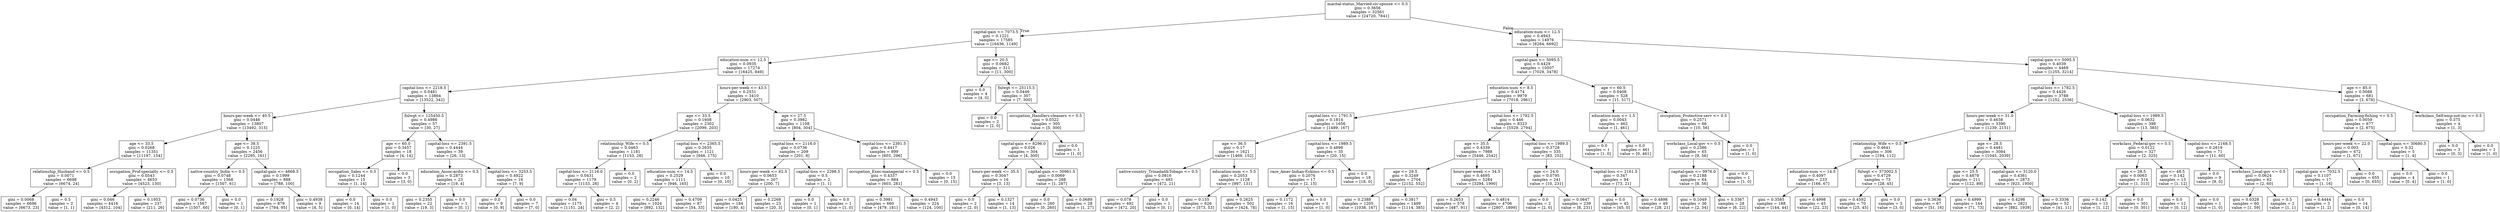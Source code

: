 digraph Tree {
node [shape=box] ;
0 [label="marital-status_Married-civ-spouse <= 0.5\ngini = 0.3656\nsamples = 32561\nvalue = [24720, 7841]"] ;
1 [label="capital-gain <= 7073.5\ngini = 0.1221\nsamples = 17585\nvalue = [16436, 1149]"] ;
0 -> 1 [labeldistance=2.5, labelangle=45, headlabel="True"] ;
2 [label="education-num <= 12.5\ngini = 0.0935\nsamples = 17274\nvalue = [16425, 849]"] ;
1 -> 2 ;
3 [label="capital-loss <= 2218.5\ngini = 0.0481\nsamples = 13864\nvalue = [13522, 342]"] ;
2 -> 3 ;
4 [label="hours-per-week <= 40.5\ngini = 0.0446\nsamples = 13807\nvalue = [13492, 315]"] ;
3 -> 4 ;
5 [label="age <= 33.5\ngini = 0.0268\nsamples = 11351\nvalue = [11197, 154]"] ;
4 -> 5 ;
6 [label="relationship_Husband <= 0.5\ngini = 0.0071\nsamples = 6698\nvalue = [6674, 24]"] ;
5 -> 6 ;
7 [label="gini = 0.0068\nsamples = 6696\nvalue = [6673, 23]"] ;
6 -> 7 ;
8 [label="gini = 0.5\nsamples = 2\nvalue = [1, 1]"] ;
6 -> 8 ;
9 [label="occupation_Prof-specialty <= 0.5\ngini = 0.0543\nsamples = 4653\nvalue = [4523, 130]"] ;
5 -> 9 ;
10 [label="gini = 0.046\nsamples = 4416\nvalue = [4312, 104]"] ;
9 -> 10 ;
11 [label="gini = 0.1953\nsamples = 237\nvalue = [211, 26]"] ;
9 -> 11 ;
12 [label="age <= 38.5\ngini = 0.1225\nsamples = 2456\nvalue = [2295, 161]"] ;
4 -> 12 ;
13 [label="native-country_India <= 0.5\ngini = 0.0748\nsamples = 1568\nvalue = [1507, 61]"] ;
12 -> 13 ;
14 [label="gini = 0.0736\nsamples = 1567\nvalue = [1507, 60]"] ;
13 -> 14 ;
15 [label="gini = 0.0\nsamples = 1\nvalue = [0, 1]"] ;
13 -> 15 ;
16 [label="capital-gain <= 4668.5\ngini = 0.1999\nsamples = 888\nvalue = [788, 100]"] ;
12 -> 16 ;
17 [label="gini = 0.1928\nsamples = 879\nvalue = [784, 95]"] ;
16 -> 17 ;
18 [label="gini = 0.4938\nsamples = 9\nvalue = [4, 5]"] ;
16 -> 18 ;
19 [label="fnlwgt <= 125450.5\ngini = 0.4986\nsamples = 57\nvalue = [30, 27]"] ;
3 -> 19 ;
20 [label="age <= 60.0\ngini = 0.3457\nsamples = 18\nvalue = [4, 14]"] ;
19 -> 20 ;
21 [label="occupation_Sales <= 0.5\ngini = 0.1244\nsamples = 15\nvalue = [1, 14]"] ;
20 -> 21 ;
22 [label="gini = 0.0\nsamples = 14\nvalue = [0, 14]"] ;
21 -> 22 ;
23 [label="gini = 0.0\nsamples = 1\nvalue = [1, 0]"] ;
21 -> 23 ;
24 [label="gini = 0.0\nsamples = 3\nvalue = [3, 0]"] ;
20 -> 24 ;
25 [label="capital-loss <= 2391.5\ngini = 0.4444\nsamples = 39\nvalue = [26, 13]"] ;
19 -> 25 ;
26 [label="education_Assoc-acdm <= 0.5\ngini = 0.2873\nsamples = 23\nvalue = [19, 4]"] ;
25 -> 26 ;
27 [label="gini = 0.2355\nsamples = 22\nvalue = [19, 3]"] ;
26 -> 27 ;
28 [label="gini = 0.0\nsamples = 1\nvalue = [0, 1]"] ;
26 -> 28 ;
29 [label="capital-loss <= 3253.5\ngini = 0.4922\nsamples = 16\nvalue = [7, 9]"] ;
25 -> 29 ;
30 [label="gini = 0.0\nsamples = 9\nvalue = [0, 9]"] ;
29 -> 30 ;
31 [label="gini = 0.0\nsamples = 7\nvalue = [7, 0]"] ;
29 -> 31 ;
32 [label="hours-per-week <= 43.5\ngini = 0.2531\nsamples = 3410\nvalue = [2903, 507]"] ;
2 -> 32 ;
33 [label="age <= 33.5\ngini = 0.1608\nsamples = 2302\nvalue = [2099, 203]"] ;
32 -> 33 ;
34 [label="relationship_Wife <= 0.5\ngini = 0.0463\nsamples = 1181\nvalue = [1153, 28]"] ;
33 -> 34 ;
35 [label="capital-loss <= 2116.0\ngini = 0.0431\nsamples = 1179\nvalue = [1153, 26]"] ;
34 -> 35 ;
36 [label="gini = 0.04\nsamples = 1175\nvalue = [1151, 24]"] ;
35 -> 36 ;
37 [label="gini = 0.5\nsamples = 4\nvalue = [2, 2]"] ;
35 -> 37 ;
38 [label="gini = 0.0\nsamples = 2\nvalue = [0, 2]"] ;
34 -> 38 ;
39 [label="capital-loss <= 2365.5\ngini = 0.2635\nsamples = 1121\nvalue = [946, 175]"] ;
33 -> 39 ;
40 [label="education-num <= 14.5\ngini = 0.2529\nsamples = 1111\nvalue = [946, 165]"] ;
39 -> 40 ;
41 [label="gini = 0.2246\nsamples = 1024\nvalue = [892, 132]"] ;
40 -> 41 ;
42 [label="gini = 0.4709\nsamples = 87\nvalue = [54, 33]"] ;
40 -> 42 ;
43 [label="gini = 0.0\nsamples = 10\nvalue = [0, 10]"] ;
39 -> 43 ;
44 [label="age <= 27.5\ngini = 0.3982\nsamples = 1108\nvalue = [804, 304]"] ;
32 -> 44 ;
45 [label="capital-loss <= 2116.0\ngini = 0.0736\nsamples = 209\nvalue = [201, 8]"] ;
44 -> 45 ;
46 [label="hours-per-week <= 62.5\ngini = 0.0653\nsamples = 207\nvalue = [200, 7]"] ;
45 -> 46 ;
47 [label="gini = 0.0425\nsamples = 184\nvalue = [180, 4]"] ;
46 -> 47 ;
48 [label="gini = 0.2268\nsamples = 23\nvalue = [20, 3]"] ;
46 -> 48 ;
49 [label="capital-loss <= 2298.5\ngini = 0.5\nsamples = 2\nvalue = [1, 1]"] ;
45 -> 49 ;
50 [label="gini = 0.0\nsamples = 1\nvalue = [0, 1]"] ;
49 -> 50 ;
51 [label="gini = 0.0\nsamples = 1\nvalue = [1, 0]"] ;
49 -> 51 ;
52 [label="capital-loss <= 2391.5\ngini = 0.4417\nsamples = 899\nvalue = [603, 296]"] ;
44 -> 52 ;
53 [label="occupation_Exec-managerial <= 0.5\ngini = 0.4337\nsamples = 884\nvalue = [603, 281]"] ;
52 -> 53 ;
54 [label="gini = 0.3981\nsamples = 660\nvalue = [479, 181]"] ;
53 -> 54 ;
55 [label="gini = 0.4943\nsamples = 224\nvalue = [124, 100]"] ;
53 -> 55 ;
56 [label="gini = 0.0\nsamples = 15\nvalue = [0, 15]"] ;
52 -> 56 ;
57 [label="age <= 20.5\ngini = 0.0682\nsamples = 311\nvalue = [11, 300]"] ;
1 -> 57 ;
58 [label="gini = 0.0\nsamples = 4\nvalue = [4, 0]"] ;
57 -> 58 ;
59 [label="fnlwgt <= 25115.5\ngini = 0.0446\nsamples = 307\nvalue = [7, 300]"] ;
57 -> 59 ;
60 [label="gini = 0.0\nsamples = 2\nvalue = [2, 0]"] ;
59 -> 60 ;
61 [label="occupation_Handlers-cleaners <= 0.5\ngini = 0.0322\nsamples = 305\nvalue = [5, 300]"] ;
59 -> 61 ;
62 [label="capital-gain <= 8296.0\ngini = 0.026\nsamples = 304\nvalue = [4, 300]"] ;
61 -> 62 ;
63 [label="hours-per-week <= 35.5\ngini = 0.3047\nsamples = 16\nvalue = [3, 13]"] ;
62 -> 63 ;
64 [label="gini = 0.0\nsamples = 2\nvalue = [2, 0]"] ;
63 -> 64 ;
65 [label="gini = 0.1327\nsamples = 14\nvalue = [1, 13]"] ;
63 -> 65 ;
66 [label="capital-gain <= 30961.5\ngini = 0.0069\nsamples = 288\nvalue = [1, 287]"] ;
62 -> 66 ;
67 [label="gini = 0.0\nsamples = 260\nvalue = [0, 260]"] ;
66 -> 67 ;
68 [label="gini = 0.0689\nsamples = 28\nvalue = [1, 27]"] ;
66 -> 68 ;
69 [label="gini = 0.0\nsamples = 1\nvalue = [1, 0]"] ;
61 -> 69 ;
70 [label="education-num <= 12.5\ngini = 0.4943\nsamples = 14976\nvalue = [8284, 6692]"] ;
0 -> 70 [labeldistance=2.5, labelangle=-45, headlabel="False"] ;
71 [label="capital-gain <= 5095.5\ngini = 0.4429\nsamples = 10507\nvalue = [7029, 3478]"] ;
70 -> 71 ;
72 [label="education-num <= 8.5\ngini = 0.4174\nsamples = 9979\nvalue = [7018, 2961]"] ;
71 -> 72 ;
73 [label="capital-loss <= 1791.5\ngini = 0.1814\nsamples = 1656\nvalue = [1489, 167]"] ;
72 -> 73 ;
74 [label="age <= 36.5\ngini = 0.17\nsamples = 1621\nvalue = [1469, 152]"] ;
73 -> 74 ;
75 [label="native-country_Trinadad&Tobago <= 0.5\ngini = 0.0816\nsamples = 493\nvalue = [472, 21]"] ;
74 -> 75 ;
76 [label="gini = 0.078\nsamples = 492\nvalue = [472, 20]"] ;
75 -> 76 ;
77 [label="gini = 0.0\nsamples = 1\nvalue = [0, 1]"] ;
75 -> 77 ;
78 [label="education-num <= 5.5\ngini = 0.2053\nsamples = 1128\nvalue = [997, 131]"] ;
74 -> 78 ;
79 [label="gini = 0.155\nsamples = 626\nvalue = [573, 53]"] ;
78 -> 79 ;
80 [label="gini = 0.2625\nsamples = 502\nvalue = [424, 78]"] ;
78 -> 80 ;
81 [label="capital-loss <= 1989.5\ngini = 0.4898\nsamples = 35\nvalue = [20, 15]"] ;
73 -> 81 ;
82 [label="race_Amer-Indian-Eskimo <= 0.5\ngini = 0.2076\nsamples = 17\nvalue = [2, 15]"] ;
81 -> 82 ;
83 [label="gini = 0.1172\nsamples = 16\nvalue = [1, 15]"] ;
82 -> 83 ;
84 [label="gini = 0.0\nsamples = 1\nvalue = [1, 0]"] ;
82 -> 84 ;
85 [label="gini = 0.0\nsamples = 18\nvalue = [18, 0]"] ;
81 -> 85 ;
86 [label="capital-loss <= 1782.5\ngini = 0.446\nsamples = 8323\nvalue = [5529, 2794]"] ;
72 -> 86 ;
87 [label="age <= 35.5\ngini = 0.4339\nsamples = 7988\nvalue = [5446, 2542]"] ;
86 -> 87 ;
88 [label="age <= 29.5\ngini = 0.3249\nsamples = 2704\nvalue = [2152, 552]"] ;
87 -> 88 ;
89 [label="gini = 0.2388\nsamples = 1205\nvalue = [1038, 167]"] ;
88 -> 89 ;
90 [label="gini = 0.3817\nsamples = 1499\nvalue = [1114, 385]"] ;
88 -> 90 ;
91 [label="hours-per-week <= 34.5\ngini = 0.4695\nsamples = 5284\nvalue = [3294, 1990]"] ;
87 -> 91 ;
92 [label="gini = 0.2653\nsamples = 578\nvalue = [487, 91]"] ;
91 -> 92 ;
93 [label="gini = 0.4814\nsamples = 4706\nvalue = [2807, 1899]"] ;
91 -> 93 ;
94 [label="capital-loss <= 1989.5\ngini = 0.3728\nsamples = 335\nvalue = [83, 252]"] ;
86 -> 94 ;
95 [label="age <= 24.0\ngini = 0.0795\nsamples = 241\nvalue = [10, 231]"] ;
94 -> 95 ;
96 [label="gini = 0.0\nsamples = 2\nvalue = [2, 0]"] ;
95 -> 96 ;
97 [label="gini = 0.0647\nsamples = 239\nvalue = [8, 231]"] ;
95 -> 97 ;
98 [label="capital-loss <= 2161.5\ngini = 0.347\nsamples = 94\nvalue = [73, 21]"] ;
94 -> 98 ;
99 [label="gini = 0.0\nsamples = 45\nvalue = [45, 0]"] ;
98 -> 99 ;
100 [label="gini = 0.4898\nsamples = 49\nvalue = [28, 21]"] ;
98 -> 100 ;
101 [label="age <= 60.5\ngini = 0.0408\nsamples = 528\nvalue = [11, 517]"] ;
71 -> 101 ;
102 [label="education-num <= 1.5\ngini = 0.0043\nsamples = 462\nvalue = [1, 461]"] ;
101 -> 102 ;
103 [label="gini = 0.0\nsamples = 1\nvalue = [1, 0]"] ;
102 -> 103 ;
104 [label="gini = 0.0\nsamples = 461\nvalue = [0, 461]"] ;
102 -> 104 ;
105 [label="occupation_Protective-serv <= 0.5\ngini = 0.2571\nsamples = 66\nvalue = [10, 56]"] ;
101 -> 105 ;
106 [label="workclass_Local-gov <= 0.5\ngini = 0.2386\nsamples = 65\nvalue = [9, 56]"] ;
105 -> 106 ;
107 [label="capital-gain <= 9976.0\ngini = 0.2188\nsamples = 64\nvalue = [8, 56]"] ;
106 -> 107 ;
108 [label="gini = 0.1049\nsamples = 36\nvalue = [2, 34]"] ;
107 -> 108 ;
109 [label="gini = 0.3367\nsamples = 28\nvalue = [6, 22]"] ;
107 -> 109 ;
110 [label="gini = 0.0\nsamples = 1\nvalue = [1, 0]"] ;
106 -> 110 ;
111 [label="gini = 0.0\nsamples = 1\nvalue = [1, 0]"] ;
105 -> 111 ;
112 [label="capital-gain <= 5095.5\ngini = 0.4039\nsamples = 4469\nvalue = [1255, 3214]"] ;
70 -> 112 ;
113 [label="capital-loss <= 1782.5\ngini = 0.4426\nsamples = 3788\nvalue = [1252, 2536]"] ;
112 -> 113 ;
114 [label="hours-per-week <= 31.0\ngini = 0.4638\nsamples = 3390\nvalue = [1239, 2151]"] ;
113 -> 114 ;
115 [label="relationship_Wife <= 0.5\ngini = 0.4641\nsamples = 306\nvalue = [194, 112]"] ;
114 -> 115 ;
116 [label="education-num <= 14.5\ngini = 0.4097\nsamples = 233\nvalue = [166, 67]"] ;
115 -> 116 ;
117 [label="gini = 0.3585\nsamples = 188\nvalue = [144, 44]"] ;
116 -> 117 ;
118 [label="gini = 0.4998\nsamples = 45\nvalue = [22, 23]"] ;
116 -> 118 ;
119 [label="fnlwgt <= 373002.5\ngini = 0.4729\nsamples = 73\nvalue = [28, 45]"] ;
115 -> 119 ;
120 [label="gini = 0.4592\nsamples = 70\nvalue = [25, 45]"] ;
119 -> 120 ;
121 [label="gini = 0.0\nsamples = 3\nvalue = [3, 0]"] ;
119 -> 121 ;
122 [label="age <= 28.5\ngini = 0.4481\nsamples = 3084\nvalue = [1045, 2039]"] ;
114 -> 122 ;
123 [label="age <= 25.5\ngini = 0.4878\nsamples = 211\nvalue = [122, 89]"] ;
122 -> 123 ;
124 [label="gini = 0.3636\nsamples = 67\nvalue = [51, 16]"] ;
123 -> 124 ;
125 [label="gini = 0.4999\nsamples = 144\nvalue = [71, 73]"] ;
123 -> 125 ;
126 [label="capital-gain <= 3120.0\ngini = 0.4361\nsamples = 2873\nvalue = [923, 1950]"] ;
122 -> 126 ;
127 [label="gini = 0.4298\nsamples = 2821\nvalue = [882, 1939]"] ;
126 -> 127 ;
128 [label="gini = 0.3336\nsamples = 52\nvalue = [41, 11]"] ;
126 -> 128 ;
129 [label="capital-loss <= 1989.5\ngini = 0.0632\nsamples = 398\nvalue = [13, 385]"] ;
113 -> 129 ;
130 [label="workclass_Federal-gov <= 0.5\ngini = 0.0122\nsamples = 327\nvalue = [2, 325]"] ;
129 -> 130 ;
131 [label="age <= 28.5\ngini = 0.0063\nsamples = 314\nvalue = [1, 313]"] ;
130 -> 131 ;
132 [label="gini = 0.142\nsamples = 13\nvalue = [1, 12]"] ;
131 -> 132 ;
133 [label="gini = 0.0\nsamples = 301\nvalue = [0, 301]"] ;
131 -> 133 ;
134 [label="age <= 48.5\ngini = 0.142\nsamples = 13\nvalue = [1, 12]"] ;
130 -> 134 ;
135 [label="gini = 0.0\nsamples = 12\nvalue = [0, 12]"] ;
134 -> 135 ;
136 [label="gini = 0.0\nsamples = 1\nvalue = [1, 0]"] ;
134 -> 136 ;
137 [label="capital-loss <= 2168.5\ngini = 0.2619\nsamples = 71\nvalue = [11, 60]"] ;
129 -> 137 ;
138 [label="gini = 0.0\nsamples = 9\nvalue = [9, 0]"] ;
137 -> 138 ;
139 [label="workclass_Local-gov <= 0.5\ngini = 0.0624\nsamples = 62\nvalue = [2, 60]"] ;
137 -> 139 ;
140 [label="gini = 0.0328\nsamples = 60\nvalue = [1, 59]"] ;
139 -> 140 ;
141 [label="gini = 0.5\nsamples = 2\nvalue = [1, 1]"] ;
139 -> 141 ;
142 [label="age <= 85.0\ngini = 0.0088\nsamples = 681\nvalue = [3, 678]"] ;
112 -> 142 ;
143 [label="occupation_Farming-fishing <= 0.5\ngini = 0.0059\nsamples = 677\nvalue = [2, 675]"] ;
142 -> 143 ;
144 [label="hours-per-week <= 22.0\ngini = 0.003\nsamples = 672\nvalue = [1, 671]"] ;
143 -> 144 ;
145 [label="capital-gain <= 7032.5\ngini = 0.1107\nsamples = 17\nvalue = [1, 16]"] ;
144 -> 145 ;
146 [label="gini = 0.4444\nsamples = 3\nvalue = [1, 2]"] ;
145 -> 146 ;
147 [label="gini = 0.0\nsamples = 14\nvalue = [0, 14]"] ;
145 -> 147 ;
148 [label="gini = 0.0\nsamples = 655\nvalue = [0, 655]"] ;
144 -> 148 ;
149 [label="capital-gain <= 30680.5\ngini = 0.32\nsamples = 5\nvalue = [1, 4]"] ;
143 -> 149 ;
150 [label="gini = 0.0\nsamples = 4\nvalue = [0, 4]"] ;
149 -> 150 ;
151 [label="gini = 0.0\nsamples = 1\nvalue = [1, 0]"] ;
149 -> 151 ;
152 [label="workclass_Self-emp-not-inc <= 0.5\ngini = 0.375\nsamples = 4\nvalue = [1, 3]"] ;
142 -> 152 ;
153 [label="gini = 0.0\nsamples = 3\nvalue = [0, 3]"] ;
152 -> 153 ;
154 [label="gini = 0.0\nsamples = 1\nvalue = [1, 0]"] ;
152 -> 154 ;
}